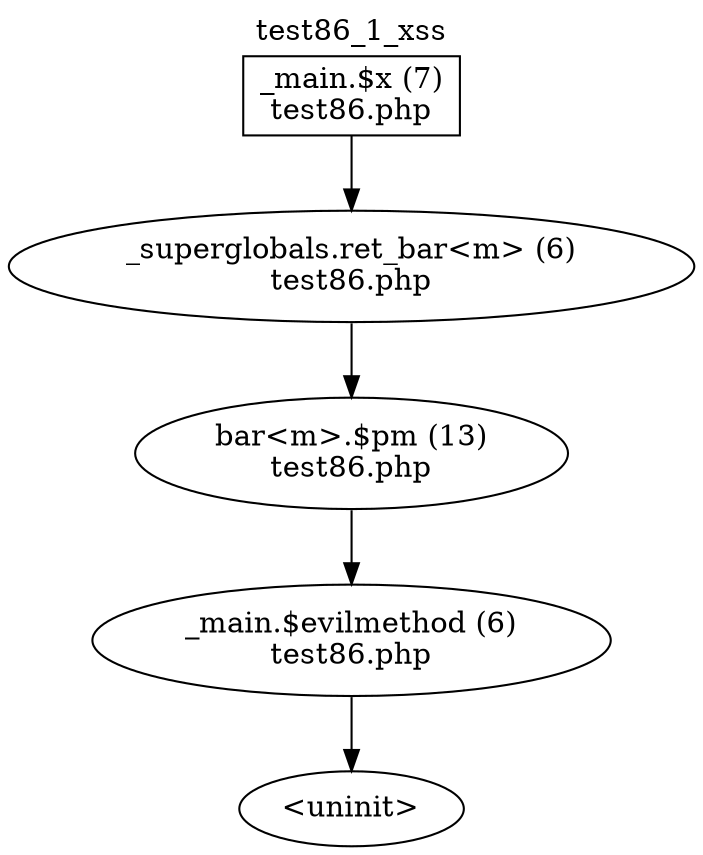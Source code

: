 digraph cfg {
  label="test86_1_xss";
  labelloc=t;
  n1 [shape=box, label="_main.$x (7)\ntest86.php"];
  n2 [shape=ellipse, label="_superglobals.ret_bar<m> (6)\ntest86.php"];
  n3 [shape=ellipse, label="bar<m>.$pm (13)\ntest86.php"];
  n4 [shape=ellipse, label="_main.$evilmethod (6)\ntest86.php"];
  n5 [shape=ellipse, label="<uninit>"];
  n1 -> n2;
  n2 -> n3;
  n3 -> n4;
  n4 -> n5;
}
